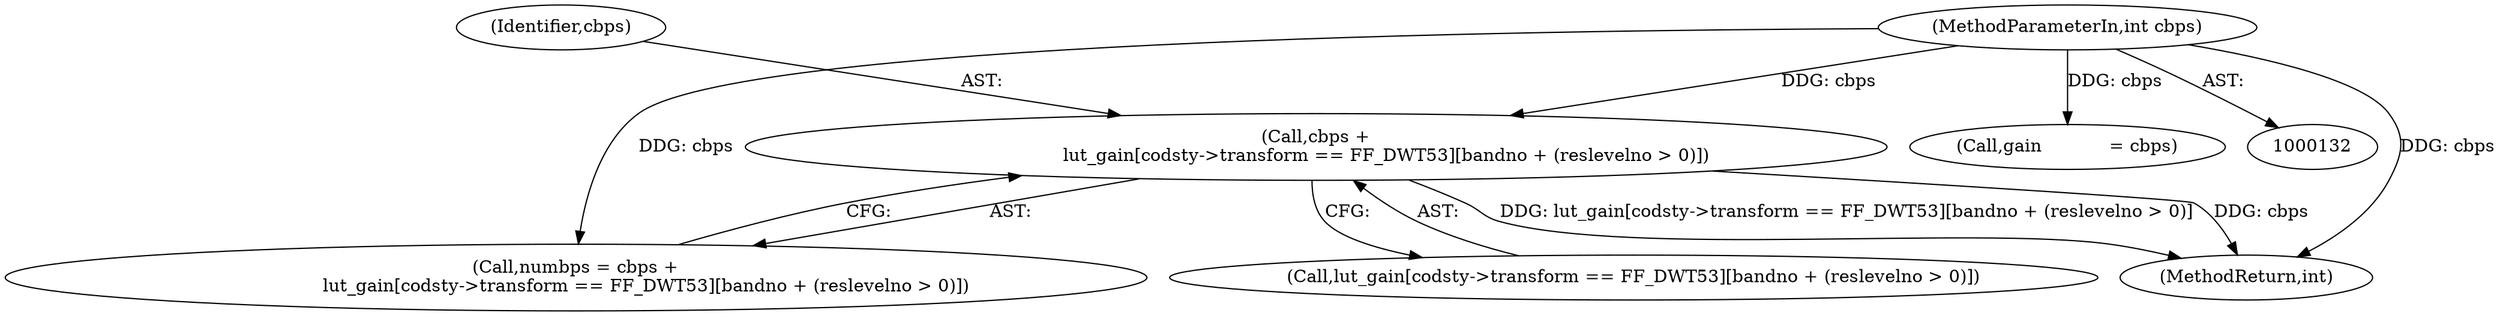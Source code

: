 digraph "0_FFmpeg_912ce9dd2080c5837285a471d750fa311e09b555_0@array" {
"1000561" [label="(Call,cbps +\n                         lut_gain[codsty->transform == FF_DWT53][bandno + (reslevelno > 0)])"];
"1000136" [label="(MethodParameterIn,int cbps)"];
"1000563" [label="(Call,lut_gain[codsty->transform == FF_DWT53][bandno + (reslevelno > 0)])"];
"1000599" [label="(Call,gain            = cbps)"];
"1001573" [label="(MethodReturn,int)"];
"1000562" [label="(Identifier,cbps)"];
"1000561" [label="(Call,cbps +\n                         lut_gain[codsty->transform == FF_DWT53][bandno + (reslevelno > 0)])"];
"1000136" [label="(MethodParameterIn,int cbps)"];
"1000559" [label="(Call,numbps = cbps +\n                         lut_gain[codsty->transform == FF_DWT53][bandno + (reslevelno > 0)])"];
"1000561" -> "1000559"  [label="AST: "];
"1000561" -> "1000563"  [label="CFG: "];
"1000562" -> "1000561"  [label="AST: "];
"1000563" -> "1000561"  [label="AST: "];
"1000559" -> "1000561"  [label="CFG: "];
"1000561" -> "1001573"  [label="DDG: lut_gain[codsty->transform == FF_DWT53][bandno + (reslevelno > 0)]"];
"1000561" -> "1001573"  [label="DDG: cbps"];
"1000136" -> "1000561"  [label="DDG: cbps"];
"1000136" -> "1000132"  [label="AST: "];
"1000136" -> "1001573"  [label="DDG: cbps"];
"1000136" -> "1000559"  [label="DDG: cbps"];
"1000136" -> "1000599"  [label="DDG: cbps"];
}
